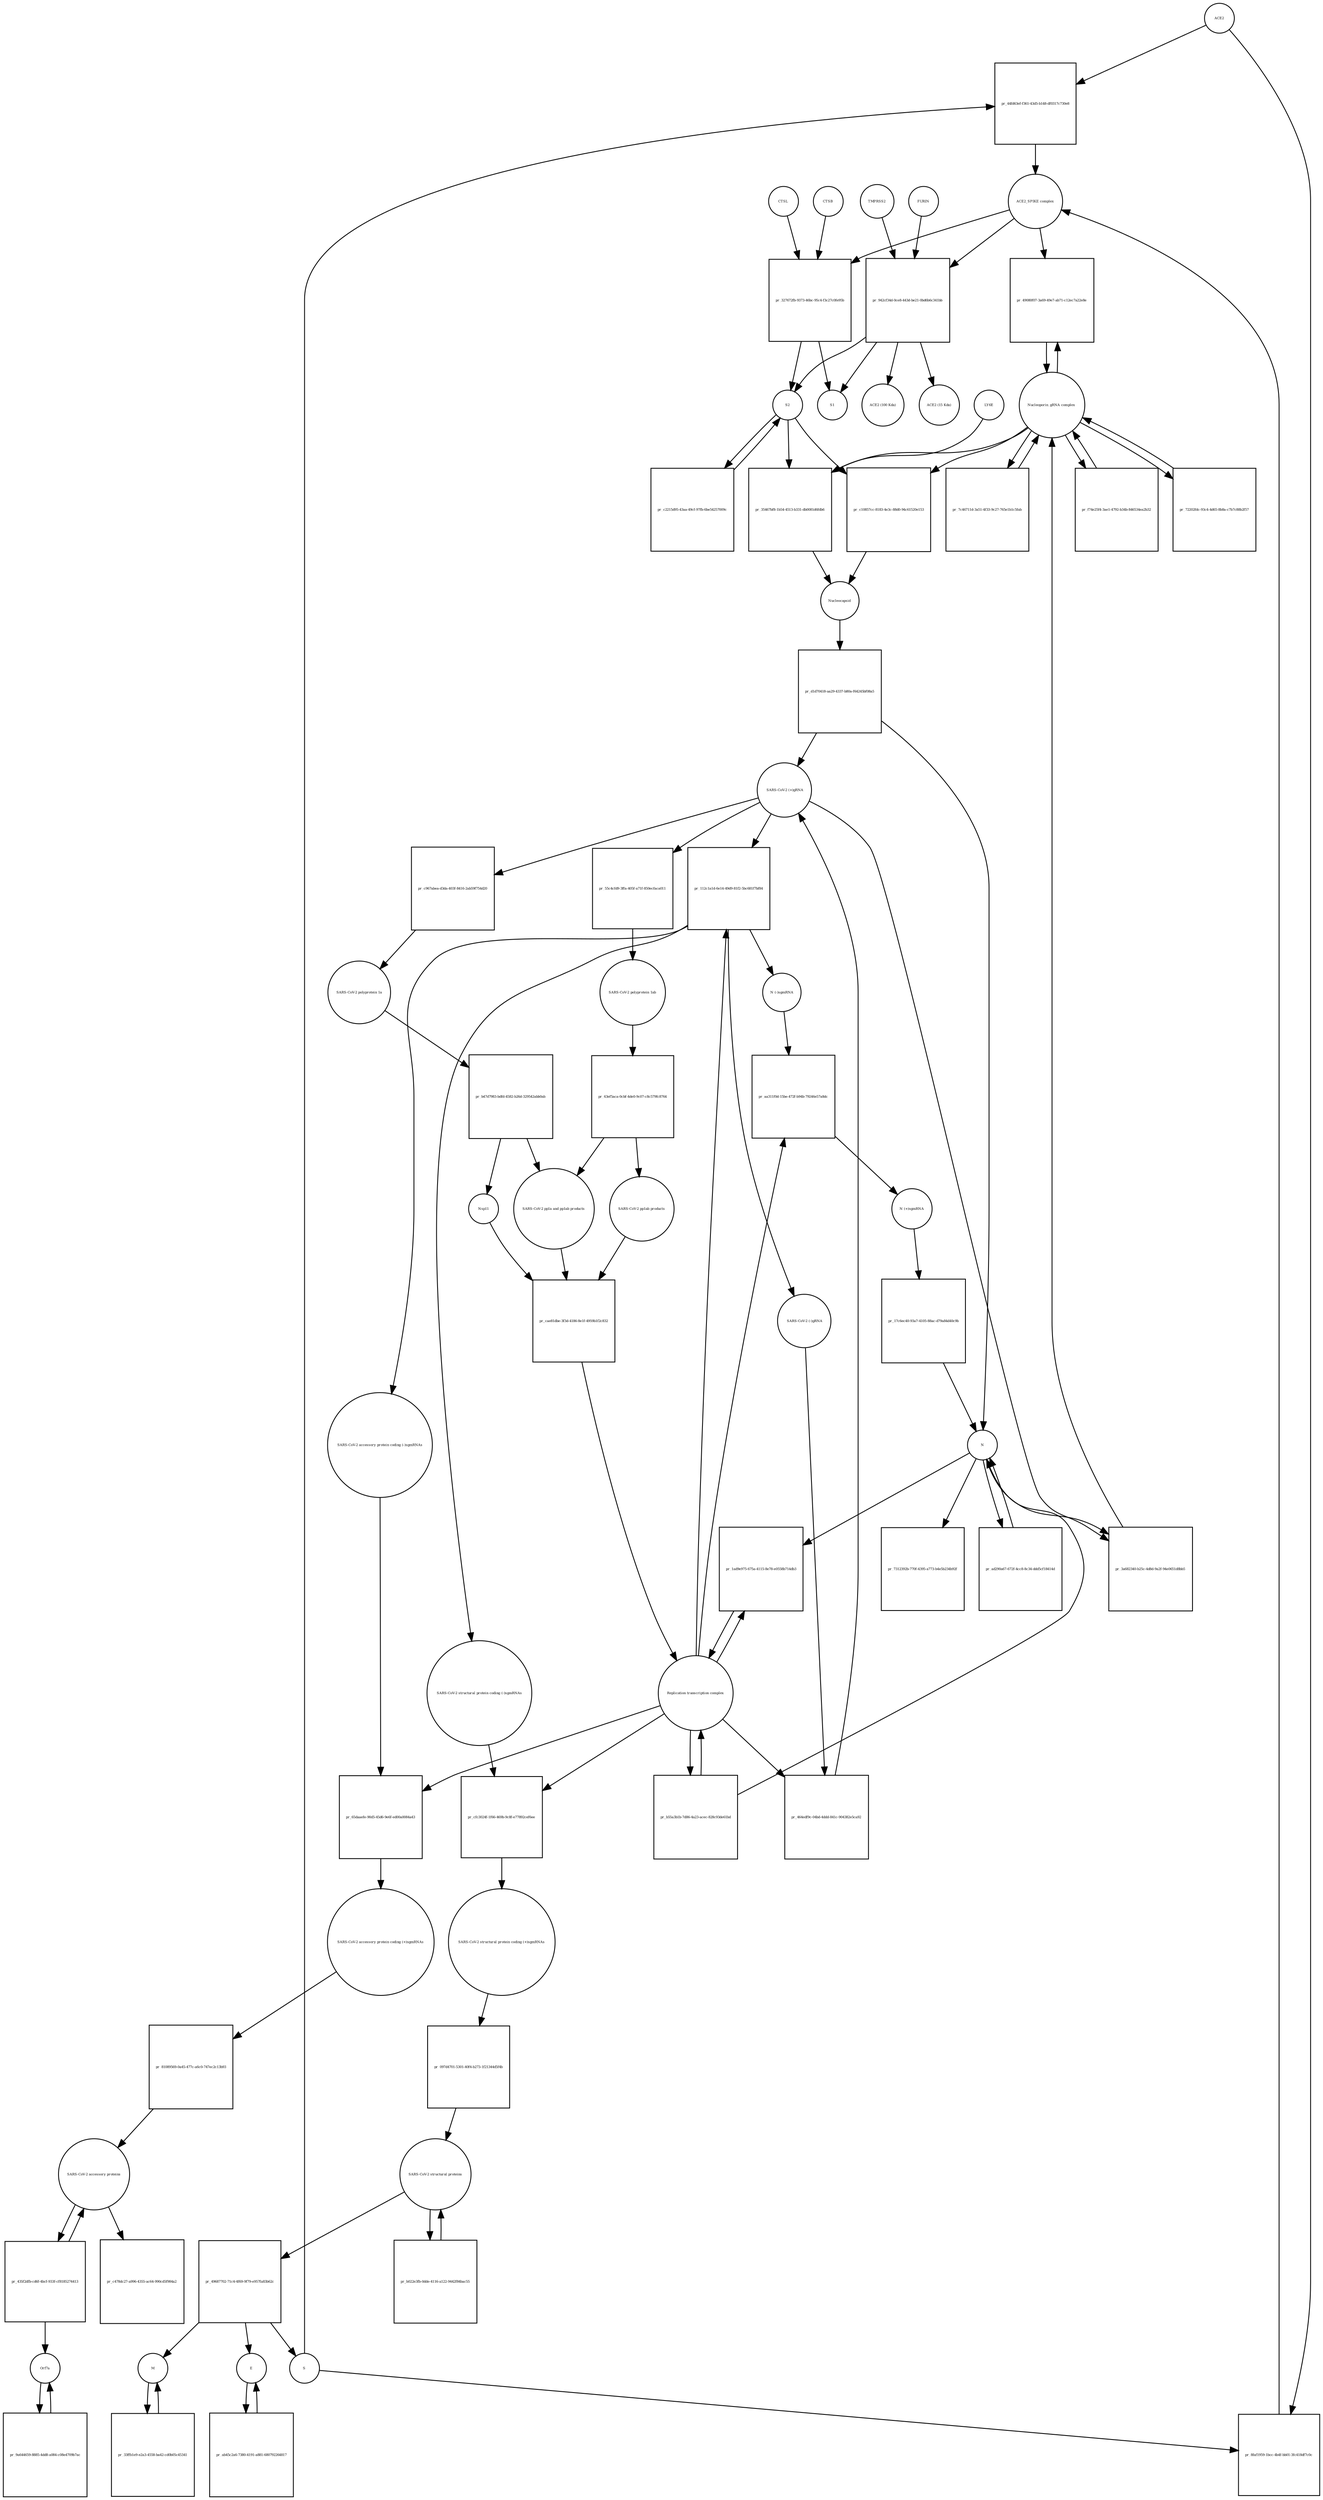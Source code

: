 strict digraph  {
ACE2 [annotation="", bipartite=0, cls=macromolecule, fontsize=4, label=ACE2, shape=circle];
"pr_44fd63ef-f361-43d5-b148-df0317c730e8" [annotation="", bipartite=1, cls=process, fontsize=4, label="pr_44fd63ef-f361-43d5-b148-df0317c730e8", shape=square];
"ACE2_SPIKE complex" [annotation="", bipartite=0, cls=complex, fontsize=4, label="ACE2_SPIKE complex", shape=circle];
S [annotation="", bipartite=0, cls="macromolecule multimer", fontsize=4, label=S, shape=circle];
"Nucleoporin_gRNA complex " [annotation="", bipartite=0, cls=complex, fontsize=4, label="Nucleoporin_gRNA complex ", shape=circle];
"pr_49080f07-3a69-49e7-ab71-c12ec7a22e8e" [annotation="", bipartite=1, cls=process, fontsize=4, label="pr_49080f07-3a69-49e7-ab71-c12ec7a22e8e", shape=square];
"pr_327672fb-9373-46bc-95c4-f3c27c0fe95b" [annotation="", bipartite=1, cls=process, fontsize=4, label="pr_327672fb-9373-46bc-95c4-f3c27c0fe95b", shape=square];
S2 [annotation="", bipartite=0, cls=macromolecule, fontsize=4, label=S2, shape=circle];
CTSB [annotation="", bipartite=0, cls=macromolecule, fontsize=4, label=CTSB, shape=circle];
CTSL [annotation="", bipartite=0, cls=macromolecule, fontsize=4, label=CTSL, shape=circle];
S1 [annotation="", bipartite=0, cls=macromolecule, fontsize=4, label=S1, shape=circle];
"pr_8faf1959-1bcc-4b4f-bb01-3fc418df7c0c" [annotation="", bipartite=1, cls=process, fontsize=4, label="pr_8faf1959-1bcc-4b4f-bb01-3fc418df7c0c", shape=square];
"pr_35467bf8-1b54-4513-b331-db0081d6fdb6" [annotation="", bipartite=1, cls=process, fontsize=4, label="pr_35467bf8-1b54-4513-b331-db0081d6fdb6", shape=square];
Nucleocapsid [annotation="", bipartite=0, cls=complex, fontsize=4, label=Nucleocapsid, shape=circle];
LY6E [annotation="", bipartite=0, cls=macromolecule, fontsize=4, label=LY6E, shape=circle];
"pr_c10857cc-8183-4e3c-88d0-94c61520e153" [annotation="", bipartite=1, cls=process, fontsize=4, label="pr_c10857cc-8183-4e3c-88d0-94c61520e153", shape=square];
"pr_d1d70418-aa29-4337-b80a-f64245bf08a5" [annotation="", bipartite=1, cls=process, fontsize=4, label="pr_d1d70418-aa29-4337-b80a-f64245bf08a5", shape=square];
" SARS-CoV-2 (+)gRNA" [annotation="", bipartite=0, cls="nucleic acid feature", fontsize=4, label=" SARS-CoV-2 (+)gRNA", shape=circle];
N [annotation="", bipartite=0, cls="macromolecule multimer", fontsize=4, label=N, shape=circle];
"SARS-CoV-2 polyprotein 1ab" [annotation="", bipartite=0, cls=macromolecule, fontsize=4, label="SARS-CoV-2 polyprotein 1ab", shape=circle];
"pr_63ef5aca-0cbf-4de0-9c07-c8c579fc8764" [annotation="", bipartite=1, cls=process, fontsize=4, label="pr_63ef5aca-0cbf-4de0-9c07-c8c579fc8764", shape=square];
"SARS-CoV-2 pp1ab products" [annotation="", bipartite=0, cls=complex, fontsize=4, label="SARS-CoV-2 pp1ab products", shape=circle];
"SARS-CoV-2 pp1a and pp1ab products" [annotation="", bipartite=0, cls=complex, fontsize=4, label="SARS-CoV-2 pp1a and pp1ab products", shape=circle];
"SARS-CoV-2 polyprotein 1a" [annotation="", bipartite=0, cls=macromolecule, fontsize=4, label="SARS-CoV-2 polyprotein 1a", shape=circle];
"pr_b47d7983-bdfd-4582-b26d-329542abb0ab" [annotation="", bipartite=1, cls=process, fontsize=4, label="pr_b47d7983-bdfd-4582-b26d-329542abb0ab", shape=square];
Nsp11 [annotation="", bipartite=0, cls=macromolecule, fontsize=4, label=Nsp11, shape=circle];
"pr_f74e25f4-3ae1-4792-b34b-846534ea2b32" [annotation="", bipartite=1, cls=process, fontsize=4, label="pr_f74e25f4-3ae1-4792-b34b-846534ea2b32", shape=square];
"pr_72202fdc-93c4-4d65-8b8a-c7b7c88b2f57" [annotation="", bipartite=1, cls=process, fontsize=4, label="pr_72202fdc-93c4-4d65-8b8a-c7b7c88b2f57", shape=square];
"SARS-CoV-2 structural proteins" [annotation="", bipartite=0, cls=complex, fontsize=4, label="SARS-CoV-2 structural proteins", shape=circle];
"pr_49687702-71c4-4f69-9f79-e957fa83b62c" [annotation="", bipartite=1, cls=process, fontsize=4, label="pr_49687702-71c4-4f69-9f79-e957fa83b62c", shape=square];
M [annotation="", bipartite=0, cls=macromolecule, fontsize=4, label=M, shape=circle];
E [annotation="", bipartite=0, cls=macromolecule, fontsize=4, label=E, shape=circle];
"Replication transcription complex" [annotation="", bipartite=0, cls=complex, fontsize=4, label="Replication transcription complex", shape=circle];
"pr_1ad9e975-675a-4115-8e78-e0558b714db3" [annotation="", bipartite=1, cls=process, fontsize=4, label="pr_1ad9e975-675a-4115-8e78-e0558b714db3", shape=square];
"pr_7312392b-770f-4395-a773-b4e5b234b92f" [annotation="", bipartite=1, cls=process, fontsize=4, label="pr_7312392b-770f-4395-a773-b4e5b234b92f", shape=square];
"SARS-CoV-2 accessory proteins" [annotation="", bipartite=0, cls=complex, fontsize=4, label="SARS-CoV-2 accessory proteins", shape=circle];
"pr_c478dc27-a996-4355-ac64-990cd5f984a2" [annotation="", bipartite=1, cls=process, fontsize=4, label="pr_c478dc27-a996-4355-ac64-990cd5f984a2", shape=square];
"pr_b022e3fb-0dde-4116-a122-9442f84bac55" [annotation="", bipartite=1, cls=process, fontsize=4, label="pr_b022e3fb-0dde-4116-a122-9442f84bac55", shape=square];
"pr_b55a3b1b-7d86-4a23-acec-828c93de61bd" [annotation="", bipartite=1, cls=process, fontsize=4, label="pr_b55a3b1b-7d86-4a23-acec-828c93de61bd", shape=square];
"pr_ad290a67-672f-4cc8-8c34-ddd5cf18414d" [annotation="", bipartite=1, cls=process, fontsize=4, label="pr_ad290a67-672f-4cc8-8c34-ddd5cf18414d", shape=square];
"pr_cae81dbe-3f3d-4186-8e1f-4959b1f2c832" [annotation="", bipartite=1, cls=process, fontsize=4, label="pr_cae81dbe-3f3d-4186-8e1f-4959b1f2c832", shape=square];
"SARS-CoV-2 accessory protein coding (-)sgmRNAs" [annotation="", bipartite=0, cls=complex, fontsize=4, label="SARS-CoV-2 accessory protein coding (-)sgmRNAs", shape=circle];
"pr_65daaefe-90d5-45d6-9e6f-ed00a0084a43" [annotation="", bipartite=1, cls=process, fontsize=4, label="pr_65daaefe-90d5-45d6-9e6f-ed00a0084a43", shape=square];
"SARS-CoV-2 accessory protein coding (+)sgmRNAs" [annotation="", bipartite=0, cls=complex, fontsize=4, label="SARS-CoV-2 accessory protein coding (+)sgmRNAs", shape=circle];
"SARS-CoV-2 structural protein coding (-)sgmRNAs" [annotation="", bipartite=0, cls=complex, fontsize=4, label="SARS-CoV-2 structural protein coding (-)sgmRNAs", shape=circle];
"pr_cfc3024f-1f66-469b-9c8f-e77892cef6ee" [annotation="", bipartite=1, cls=process, fontsize=4, label="pr_cfc3024f-1f66-469b-9c8f-e77892cef6ee", shape=square];
"SARS-CoV-2 structural protein coding (+)sgmRNAs" [annotation="", bipartite=0, cls=complex, fontsize=4, label="SARS-CoV-2 structural protein coding (+)sgmRNAs", shape=circle];
"N (-)sgmRNA" [annotation="", bipartite=0, cls="nucleic acid feature", fontsize=4, label="N (-)sgmRNA", shape=circle];
"pr_aa311f0d-15be-472f-b94b-79246e57a8dc" [annotation="", bipartite=1, cls=process, fontsize=4, label="pr_aa311f0d-15be-472f-b94b-79246e57a8dc", shape=square];
"N (+)sgmRNA" [annotation="", bipartite=0, cls="nucleic acid feature", fontsize=4, label="N (+)sgmRNA", shape=circle];
"pr_17c6ec40-93a7-4105-88ac-d79a84d40c9b" [annotation="", bipartite=1, cls=process, fontsize=4, label="pr_17c6ec40-93a7-4105-88ac-d79a84d40c9b", shape=square];
"pr_112c1a1d-6e14-49d9-81f2-5bc681f7bf84" [annotation="", bipartite=1, cls=process, fontsize=4, label="pr_112c1a1d-6e14-49d9-81f2-5bc681f7bf84", shape=square];
" SARS-CoV-2 (-)gRNA" [annotation="", bipartite=0, cls="nucleic acid feature", fontsize=4, label=" SARS-CoV-2 (-)gRNA", shape=circle];
"pr_c967abea-d3da-403f-8416-2ab59f754d20" [annotation="", bipartite=1, cls=process, fontsize=4, label="pr_c967abea-d3da-403f-8416-2ab59f754d20", shape=square];
"pr_55c4cfd9-3ffa-405f-a71f-850ecfaca011" [annotation="", bipartite=1, cls=process, fontsize=4, label="pr_55c4cfd9-3ffa-405f-a71f-850ecfaca011", shape=square];
"pr_81089569-0a45-477c-a6c0-747ec2c13b93" [annotation="", bipartite=1, cls=process, fontsize=4, label="pr_81089569-0a45-477c-a6c0-747ec2c13b93", shape=square];
"pr_097d4701-5301-40f4-b273-1f21344d5f4b" [annotation="", bipartite=1, cls=process, fontsize=4, label="pr_097d4701-5301-40f4-b273-1f21344d5f4b", shape=square];
"pr_464edf9c-04bd-4ddd-841c-904382e5ca92" [annotation="", bipartite=1, cls=process, fontsize=4, label="pr_464edf9c-04bd-4ddd-841c-904382e5ca92", shape=square];
"pr_3a682340-b25c-4d8d-9a2f-94e0651d8bb5" [annotation="", bipartite=1, cls=process, fontsize=4, label="pr_3a682340-b25c-4d8d-9a2f-94e0651d8bb5", shape=square];
"pr_7c46711d-3a51-4f33-9c27-765e1b1c5fab" [annotation="", bipartite=1, cls=process, fontsize=4, label="pr_7c46711d-3a51-4f33-9c27-765e1b1c5fab", shape=square];
"pr_435f2dfb-cd6f-4bcf-933f-cf8185274413" [annotation="", bipartite=1, cls=process, fontsize=4, label="pr_435f2dfb-cd6f-4bcf-933f-cf8185274413", shape=square];
Orf7a [annotation="", bipartite=0, cls=macromolecule, fontsize=4, label=Orf7a, shape=circle];
"pr_942cf34d-0ce8-443d-be21-0bd6b6c341bb" [annotation="", bipartite=1, cls=process, fontsize=4, label="pr_942cf34d-0ce8-443d-be21-0bd6b6c341bb", shape=square];
FURIN [annotation="", bipartite=0, cls=macromolecule, fontsize=4, label=FURIN, shape=circle];
TMPRSS2 [annotation="", bipartite=0, cls=macromolecule, fontsize=4, label=TMPRSS2, shape=circle];
"ACE2 (100 Kda)" [annotation="", bipartite=0, cls=macromolecule, fontsize=4, label="ACE2 (100 Kda)", shape=circle];
"ACE2 (15 Kda)" [annotation="", bipartite=0, cls=macromolecule, fontsize=4, label="ACE2 (15 Kda)", shape=circle];
"pr_c2215d95-43aa-49cf-97fb-6be54257009c" [annotation="", bipartite=1, cls=process, fontsize=4, label="pr_c2215d95-43aa-49cf-97fb-6be54257009c", shape=square];
"pr_ab45c2a6-7380-4191-a881-680792264817" [annotation="", bipartite=1, cls=process, fontsize=4, label="pr_ab45c2a6-7380-4191-a881-680792264817", shape=square];
"pr_33ffb1e9-e2a3-4558-ba42-cd0b05c45341" [annotation="", bipartite=1, cls=process, fontsize=4, label="pr_33ffb1e9-e2a3-4558-ba42-cd0b05c45341", shape=square];
"pr_9a644659-8885-4dd8-a084-c08e4709b7ac" [annotation="", bipartite=1, cls=process, fontsize=4, label="pr_9a644659-8885-4dd8-a084-c08e4709b7ac", shape=square];
ACE2 -> "pr_44fd63ef-f361-43d5-b148-df0317c730e8"  [annotation="", interaction_type=consumption];
ACE2 -> "pr_8faf1959-1bcc-4b4f-bb01-3fc418df7c0c"  [annotation="", interaction_type=consumption];
"pr_44fd63ef-f361-43d5-b148-df0317c730e8" -> "ACE2_SPIKE complex"  [annotation="", interaction_type=production];
"ACE2_SPIKE complex" -> "pr_49080f07-3a69-49e7-ab71-c12ec7a22e8e"  [annotation="urn_miriam_pubmed_32142651|urn_miriam_pubmed_32094589", interaction_type=stimulation];
"ACE2_SPIKE complex" -> "pr_327672fb-9373-46bc-95c4-f3c27c0fe95b"  [annotation="", interaction_type=consumption];
"ACE2_SPIKE complex" -> "pr_942cf34d-0ce8-443d-be21-0bd6b6c341bb"  [annotation="", interaction_type=consumption];
S -> "pr_44fd63ef-f361-43d5-b148-df0317c730e8"  [annotation="", interaction_type=consumption];
S -> "pr_8faf1959-1bcc-4b4f-bb01-3fc418df7c0c"  [annotation="", interaction_type=consumption];
"Nucleoporin_gRNA complex " -> "pr_49080f07-3a69-49e7-ab71-c12ec7a22e8e"  [annotation="", interaction_type=consumption];
"Nucleoporin_gRNA complex " -> "pr_35467bf8-1b54-4513-b331-db0081d6fdb6"  [annotation="", interaction_type=consumption];
"Nucleoporin_gRNA complex " -> "pr_c10857cc-8183-4e3c-88d0-94c61520e153"  [annotation="", interaction_type=consumption];
"Nucleoporin_gRNA complex " -> "pr_f74e25f4-3ae1-4792-b34b-846534ea2b32"  [annotation="", interaction_type=consumption];
"Nucleoporin_gRNA complex " -> "pr_72202fdc-93c4-4d65-8b8a-c7b7c88b2f57"  [annotation="", interaction_type=consumption];
"Nucleoporin_gRNA complex " -> "pr_7c46711d-3a51-4f33-9c27-765e1b1c5fab"  [annotation="", interaction_type=consumption];
"pr_49080f07-3a69-49e7-ab71-c12ec7a22e8e" -> "Nucleoporin_gRNA complex "  [annotation="", interaction_type=production];
"pr_327672fb-9373-46bc-95c4-f3c27c0fe95b" -> S2  [annotation="", interaction_type=production];
"pr_327672fb-9373-46bc-95c4-f3c27c0fe95b" -> S1  [annotation="", interaction_type=production];
S2 -> "pr_35467bf8-1b54-4513-b331-db0081d6fdb6"  [annotation="urn_miriam_doi_10.1101%2F2020.03.05.979260|urn_miriam_doi_10.1101%2F2020.04.02.021469", interaction_type=stimulation];
S2 -> "pr_c10857cc-8183-4e3c-88d0-94c61520e153"  [annotation="", interaction_type=stimulation];
S2 -> "pr_c2215d95-43aa-49cf-97fb-6be54257009c"  [annotation="", interaction_type=consumption];
CTSB -> "pr_327672fb-9373-46bc-95c4-f3c27c0fe95b"  [annotation=urn_miriam_pubmed_32142651, interaction_type=catalysis];
CTSL -> "pr_327672fb-9373-46bc-95c4-f3c27c0fe95b"  [annotation=urn_miriam_pubmed_32142651, interaction_type=catalysis];
"pr_8faf1959-1bcc-4b4f-bb01-3fc418df7c0c" -> "ACE2_SPIKE complex"  [annotation="", interaction_type=production];
"pr_35467bf8-1b54-4513-b331-db0081d6fdb6" -> Nucleocapsid  [annotation="", interaction_type=production];
Nucleocapsid -> "pr_d1d70418-aa29-4337-b80a-f64245bf08a5"  [annotation="", interaction_type=consumption];
LY6E -> "pr_35467bf8-1b54-4513-b331-db0081d6fdb6"  [annotation="urn_miriam_doi_10.1101%2F2020.03.05.979260|urn_miriam_doi_10.1101%2F2020.04.02.021469", interaction_type=inhibition];
"pr_c10857cc-8183-4e3c-88d0-94c61520e153" -> Nucleocapsid  [annotation="", interaction_type=production];
"pr_d1d70418-aa29-4337-b80a-f64245bf08a5" -> " SARS-CoV-2 (+)gRNA"  [annotation="", interaction_type=production];
"pr_d1d70418-aa29-4337-b80a-f64245bf08a5" -> N  [annotation="", interaction_type=production];
" SARS-CoV-2 (+)gRNA" -> "pr_112c1a1d-6e14-49d9-81f2-5bc681f7bf84"  [annotation="", interaction_type=consumption];
" SARS-CoV-2 (+)gRNA" -> "pr_c967abea-d3da-403f-8416-2ab59f754d20"  [annotation="", interaction_type=consumption];
" SARS-CoV-2 (+)gRNA" -> "pr_55c4cfd9-3ffa-405f-a71f-850ecfaca011"  [annotation="", interaction_type=consumption];
" SARS-CoV-2 (+)gRNA" -> "pr_3a682340-b25c-4d8d-9a2f-94e0651d8bb5"  [annotation="", interaction_type=consumption];
N -> "pr_1ad9e975-675a-4115-8e78-e0558b714db3"  [annotation="", interaction_type=consumption];
N -> "pr_7312392b-770f-4395-a773-b4e5b234b92f"  [annotation="", interaction_type=consumption];
N -> "pr_ad290a67-672f-4cc8-8c34-ddd5cf18414d"  [annotation="", interaction_type=consumption];
N -> "pr_3a682340-b25c-4d8d-9a2f-94e0651d8bb5"  [annotation="", interaction_type=consumption];
"SARS-CoV-2 polyprotein 1ab" -> "pr_63ef5aca-0cbf-4de0-9c07-c8c579fc8764"  [annotation=urn_miriam_pubmed_31226023, interaction_type=catalysis];
"pr_63ef5aca-0cbf-4de0-9c07-c8c579fc8764" -> "SARS-CoV-2 pp1ab products"  [annotation="", interaction_type=production];
"pr_63ef5aca-0cbf-4de0-9c07-c8c579fc8764" -> "SARS-CoV-2 pp1a and pp1ab products"  [annotation="", interaction_type=production];
"SARS-CoV-2 pp1ab products" -> "pr_cae81dbe-3f3d-4186-8e1f-4959b1f2c832"  [annotation="", interaction_type=consumption];
"SARS-CoV-2 pp1a and pp1ab products" -> "pr_cae81dbe-3f3d-4186-8e1f-4959b1f2c832"  [annotation="", interaction_type=consumption];
"SARS-CoV-2 polyprotein 1a" -> "pr_b47d7983-bdfd-4582-b26d-329542abb0ab"  [annotation=urn_miriam_pubmed_31226023, interaction_type=catalysis];
"pr_b47d7983-bdfd-4582-b26d-329542abb0ab" -> Nsp11  [annotation="", interaction_type=production];
"pr_b47d7983-bdfd-4582-b26d-329542abb0ab" -> "SARS-CoV-2 pp1a and pp1ab products"  [annotation="", interaction_type=production];
Nsp11 -> "pr_cae81dbe-3f3d-4186-8e1f-4959b1f2c832"  [annotation="", interaction_type=consumption];
"pr_f74e25f4-3ae1-4792-b34b-846534ea2b32" -> "Nucleoporin_gRNA complex "  [annotation="", interaction_type=production];
"pr_72202fdc-93c4-4d65-8b8a-c7b7c88b2f57" -> "Nucleoporin_gRNA complex "  [annotation="", interaction_type=production];
"SARS-CoV-2 structural proteins" -> "pr_49687702-71c4-4f69-9f79-e957fa83b62c"  [annotation="", interaction_type=consumption];
"SARS-CoV-2 structural proteins" -> "pr_b022e3fb-0dde-4116-a122-9442f84bac55"  [annotation="", interaction_type=consumption];
"pr_49687702-71c4-4f69-9f79-e957fa83b62c" -> M  [annotation="", interaction_type=production];
"pr_49687702-71c4-4f69-9f79-e957fa83b62c" -> E  [annotation="", interaction_type=production];
"pr_49687702-71c4-4f69-9f79-e957fa83b62c" -> S  [annotation="", interaction_type=production];
M -> "pr_33ffb1e9-e2a3-4558-ba42-cd0b05c45341"  [annotation="", interaction_type=consumption];
E -> "pr_ab45c2a6-7380-4191-a881-680792264817"  [annotation="", interaction_type=consumption];
"Replication transcription complex" -> "pr_1ad9e975-675a-4115-8e78-e0558b714db3"  [annotation="", interaction_type=consumption];
"Replication transcription complex" -> "pr_b55a3b1b-7d86-4a23-acec-828c93de61bd"  [annotation="", interaction_type=consumption];
"Replication transcription complex" -> "pr_65daaefe-90d5-45d6-9e6f-ed00a0084a43"  [annotation="", interaction_type="necessary stimulation"];
"Replication transcription complex" -> "pr_cfc3024f-1f66-469b-9c8f-e77892cef6ee"  [annotation="", interaction_type="necessary stimulation"];
"Replication transcription complex" -> "pr_aa311f0d-15be-472f-b94b-79246e57a8dc"  [annotation="", interaction_type="necessary stimulation"];
"Replication transcription complex" -> "pr_112c1a1d-6e14-49d9-81f2-5bc681f7bf84"  [annotation="", interaction_type="necessary stimulation"];
"Replication transcription complex" -> "pr_464edf9c-04bd-4ddd-841c-904382e5ca92"  [annotation="", interaction_type="necessary stimulation"];
"pr_1ad9e975-675a-4115-8e78-e0558b714db3" -> "Replication transcription complex"  [annotation="", interaction_type=production];
"SARS-CoV-2 accessory proteins" -> "pr_c478dc27-a996-4355-ac64-990cd5f984a2"  [annotation="", interaction_type=consumption];
"SARS-CoV-2 accessory proteins" -> "pr_435f2dfb-cd6f-4bcf-933f-cf8185274413"  [annotation="", interaction_type=consumption];
"pr_b022e3fb-0dde-4116-a122-9442f84bac55" -> "SARS-CoV-2 structural proteins"  [annotation="", interaction_type=production];
"pr_b55a3b1b-7d86-4a23-acec-828c93de61bd" -> "Replication transcription complex"  [annotation="", interaction_type=production];
"pr_b55a3b1b-7d86-4a23-acec-828c93de61bd" -> N  [annotation="", interaction_type=production];
"pr_ad290a67-672f-4cc8-8c34-ddd5cf18414d" -> N  [annotation="", interaction_type=production];
"pr_cae81dbe-3f3d-4186-8e1f-4959b1f2c832" -> "Replication transcription complex"  [annotation="", interaction_type=production];
"SARS-CoV-2 accessory protein coding (-)sgmRNAs" -> "pr_65daaefe-90d5-45d6-9e6f-ed00a0084a43"  [annotation="", interaction_type=consumption];
"pr_65daaefe-90d5-45d6-9e6f-ed00a0084a43" -> "SARS-CoV-2 accessory protein coding (+)sgmRNAs"  [annotation="", interaction_type=production];
"SARS-CoV-2 accessory protein coding (+)sgmRNAs" -> "pr_81089569-0a45-477c-a6c0-747ec2c13b93"  [annotation="", interaction_type=consumption];
"SARS-CoV-2 structural protein coding (-)sgmRNAs" -> "pr_cfc3024f-1f66-469b-9c8f-e77892cef6ee"  [annotation="", interaction_type=consumption];
"pr_cfc3024f-1f66-469b-9c8f-e77892cef6ee" -> "SARS-CoV-2 structural protein coding (+)sgmRNAs"  [annotation="", interaction_type=production];
"SARS-CoV-2 structural protein coding (+)sgmRNAs" -> "pr_097d4701-5301-40f4-b273-1f21344d5f4b"  [annotation="", interaction_type=consumption];
"N (-)sgmRNA" -> "pr_aa311f0d-15be-472f-b94b-79246e57a8dc"  [annotation="", interaction_type=consumption];
"pr_aa311f0d-15be-472f-b94b-79246e57a8dc" -> "N (+)sgmRNA"  [annotation="", interaction_type=production];
"N (+)sgmRNA" -> "pr_17c6ec40-93a7-4105-88ac-d79a84d40c9b"  [annotation="", interaction_type=consumption];
"pr_17c6ec40-93a7-4105-88ac-d79a84d40c9b" -> N  [annotation="", interaction_type=production];
"pr_112c1a1d-6e14-49d9-81f2-5bc681f7bf84" -> " SARS-CoV-2 (-)gRNA"  [annotation="", interaction_type=production];
"pr_112c1a1d-6e14-49d9-81f2-5bc681f7bf84" -> "SARS-CoV-2 accessory protein coding (-)sgmRNAs"  [annotation="", interaction_type=production];
"pr_112c1a1d-6e14-49d9-81f2-5bc681f7bf84" -> "SARS-CoV-2 structural protein coding (-)sgmRNAs"  [annotation="", interaction_type=production];
"pr_112c1a1d-6e14-49d9-81f2-5bc681f7bf84" -> "N (-)sgmRNA"  [annotation="", interaction_type=production];
" SARS-CoV-2 (-)gRNA" -> "pr_464edf9c-04bd-4ddd-841c-904382e5ca92"  [annotation="", interaction_type=consumption];
"pr_c967abea-d3da-403f-8416-2ab59f754d20" -> "SARS-CoV-2 polyprotein 1a"  [annotation="", interaction_type=production];
"pr_55c4cfd9-3ffa-405f-a71f-850ecfaca011" -> "SARS-CoV-2 polyprotein 1ab"  [annotation="", interaction_type=production];
"pr_81089569-0a45-477c-a6c0-747ec2c13b93" -> "SARS-CoV-2 accessory proteins"  [annotation="", interaction_type=production];
"pr_097d4701-5301-40f4-b273-1f21344d5f4b" -> "SARS-CoV-2 structural proteins"  [annotation="", interaction_type=production];
"pr_464edf9c-04bd-4ddd-841c-904382e5ca92" -> " SARS-CoV-2 (+)gRNA"  [annotation="", interaction_type=production];
"pr_3a682340-b25c-4d8d-9a2f-94e0651d8bb5" -> "Nucleoporin_gRNA complex "  [annotation="", interaction_type=production];
"pr_7c46711d-3a51-4f33-9c27-765e1b1c5fab" -> "Nucleoporin_gRNA complex "  [annotation="", interaction_type=production];
"pr_435f2dfb-cd6f-4bcf-933f-cf8185274413" -> "SARS-CoV-2 accessory proteins"  [annotation="", interaction_type=production];
"pr_435f2dfb-cd6f-4bcf-933f-cf8185274413" -> Orf7a  [annotation="", interaction_type=production];
Orf7a -> "pr_9a644659-8885-4dd8-a084-c08e4709b7ac"  [annotation="", interaction_type=consumption];
"pr_942cf34d-0ce8-443d-be21-0bd6b6c341bb" -> S2  [annotation="", interaction_type=production];
"pr_942cf34d-0ce8-443d-be21-0bd6b6c341bb" -> "ACE2 (100 Kda)"  [annotation="", interaction_type=production];
"pr_942cf34d-0ce8-443d-be21-0bd6b6c341bb" -> S1  [annotation="", interaction_type=production];
"pr_942cf34d-0ce8-443d-be21-0bd6b6c341bb" -> "ACE2 (15 Kda)"  [annotation="", interaction_type=production];
FURIN -> "pr_942cf34d-0ce8-443d-be21-0bd6b6c341bb"  [annotation="", interaction_type=catalysis];
TMPRSS2 -> "pr_942cf34d-0ce8-443d-be21-0bd6b6c341bb"  [annotation="", interaction_type=catalysis];
"pr_c2215d95-43aa-49cf-97fb-6be54257009c" -> S2  [annotation="", interaction_type=production];
"pr_ab45c2a6-7380-4191-a881-680792264817" -> E  [annotation="", interaction_type=production];
"pr_33ffb1e9-e2a3-4558-ba42-cd0b05c45341" -> M  [annotation="", interaction_type=production];
"pr_9a644659-8885-4dd8-a084-c08e4709b7ac" -> Orf7a  [annotation="", interaction_type=production];
}
